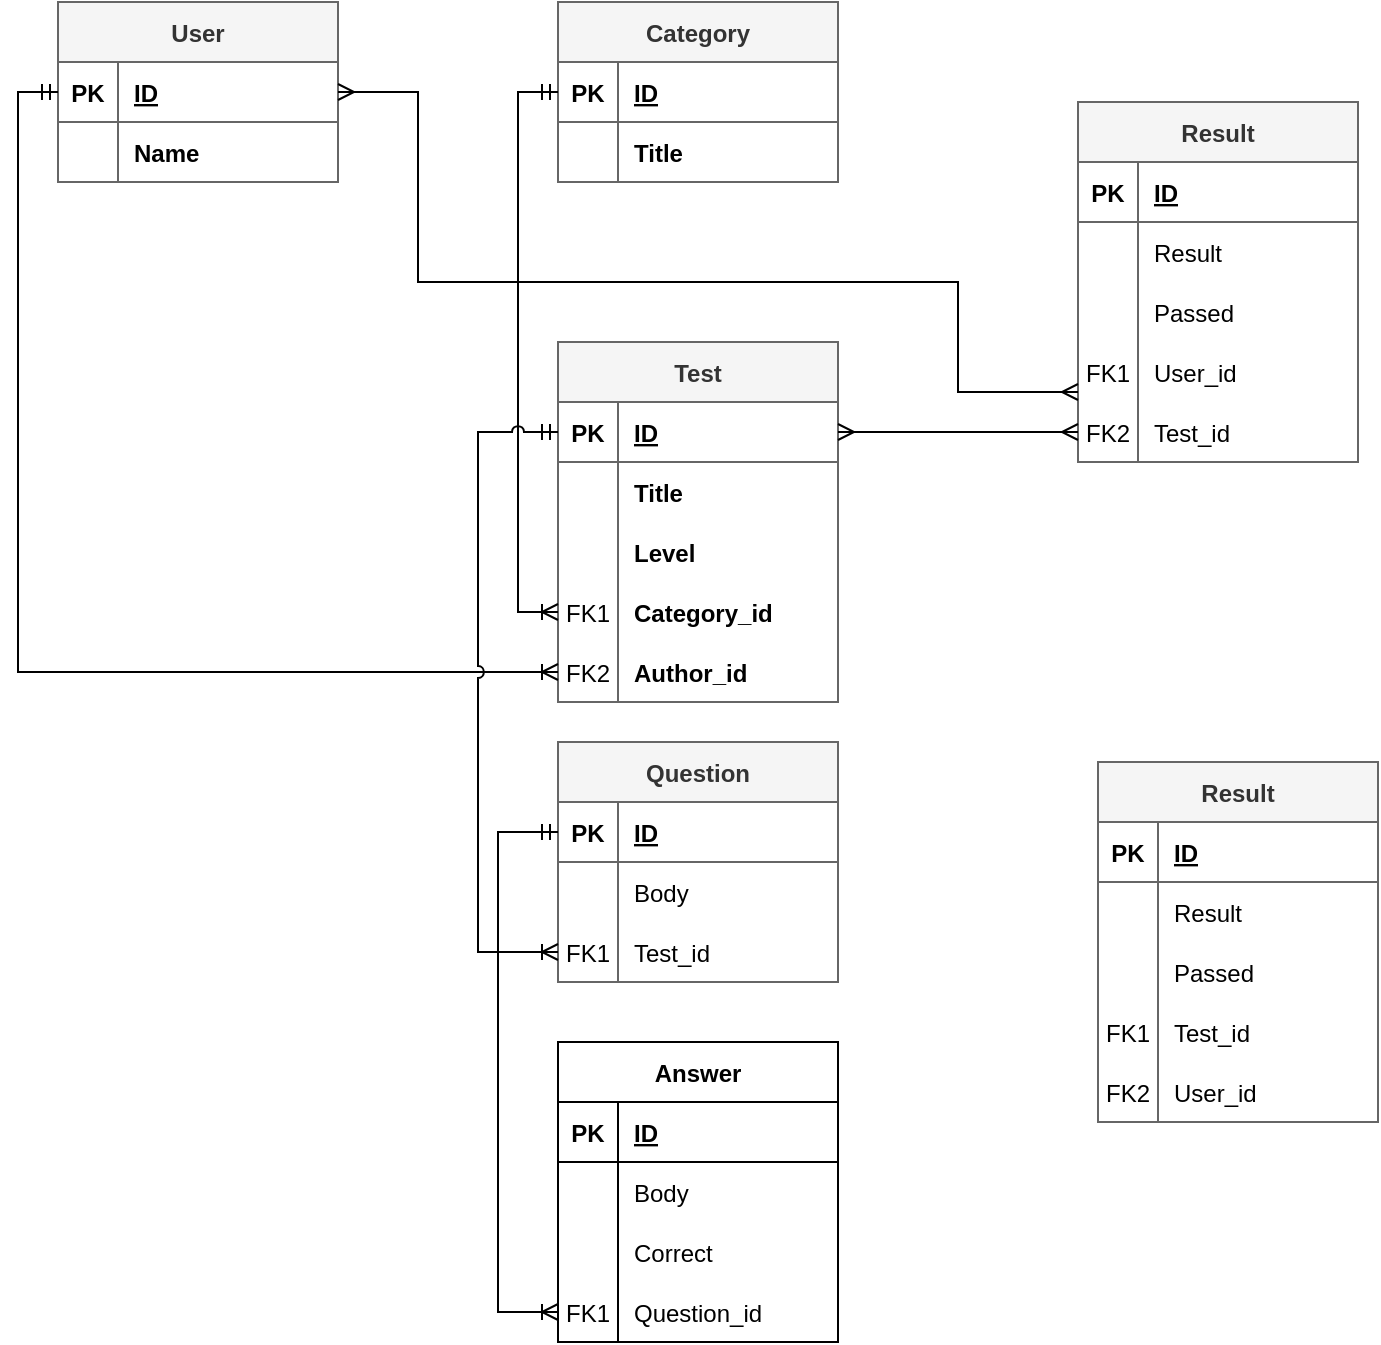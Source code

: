 <mxfile version="23.1.6" type="github">
  <diagram id="R2lEEEUBdFMjLlhIrx00" name="Page-1">
    <mxGraphModel dx="1434" dy="766" grid="1" gridSize="10" guides="1" tooltips="1" connect="1" arrows="1" fold="1" page="1" pageScale="1" pageWidth="850" pageHeight="1100" math="0" shadow="0" extFonts="Permanent Marker^https://fonts.googleapis.com/css?family=Permanent+Marker">
      <root>
        <mxCell id="0" />
        <mxCell id="1" parent="0" />
        <mxCell id="izGMqgBgH2KTSu75Xg0S-41" value="Category" style="shape=table;startSize=30;container=1;collapsible=1;childLayout=tableLayout;fixedRows=1;rowLines=0;fontStyle=1;align=center;resizeLast=1;fillColor=#f5f5f5;fontColor=#333333;strokeColor=#666666;" vertex="1" parent="1">
          <mxGeometry x="320" y="40" width="140" height="90" as="geometry" />
        </mxCell>
        <mxCell id="izGMqgBgH2KTSu75Xg0S-42" value="" style="shape=tableRow;horizontal=0;startSize=0;swimlaneHead=0;swimlaneBody=0;fillColor=none;collapsible=0;dropTarget=0;points=[[0,0.5],[1,0.5]];portConstraint=eastwest;strokeColor=inherit;top=0;left=0;right=0;bottom=1;" vertex="1" parent="izGMqgBgH2KTSu75Xg0S-41">
          <mxGeometry y="30" width="140" height="30" as="geometry" />
        </mxCell>
        <mxCell id="izGMqgBgH2KTSu75Xg0S-43" value="PK" style="shape=partialRectangle;overflow=hidden;connectable=0;fillColor=none;strokeColor=inherit;top=0;left=0;bottom=0;right=0;fontStyle=1;" vertex="1" parent="izGMqgBgH2KTSu75Xg0S-42">
          <mxGeometry width="30" height="30" as="geometry">
            <mxRectangle width="30" height="30" as="alternateBounds" />
          </mxGeometry>
        </mxCell>
        <mxCell id="izGMqgBgH2KTSu75Xg0S-44" value="ID" style="shape=partialRectangle;overflow=hidden;connectable=0;fillColor=none;align=left;strokeColor=inherit;top=0;left=0;bottom=0;right=0;spacingLeft=6;fontStyle=5;" vertex="1" parent="izGMqgBgH2KTSu75Xg0S-42">
          <mxGeometry x="30" width="110" height="30" as="geometry">
            <mxRectangle width="110" height="30" as="alternateBounds" />
          </mxGeometry>
        </mxCell>
        <mxCell id="izGMqgBgH2KTSu75Xg0S-45" value="" style="shape=tableRow;horizontal=0;startSize=0;swimlaneHead=0;swimlaneBody=0;fillColor=none;collapsible=0;dropTarget=0;points=[[0,0.5],[1,0.5]];portConstraint=eastwest;strokeColor=inherit;top=0;left=0;right=0;bottom=0;" vertex="1" parent="izGMqgBgH2KTSu75Xg0S-41">
          <mxGeometry y="60" width="140" height="30" as="geometry" />
        </mxCell>
        <mxCell id="izGMqgBgH2KTSu75Xg0S-46" value="" style="shape=partialRectangle;overflow=hidden;connectable=0;fillColor=none;strokeColor=inherit;top=0;left=0;bottom=0;right=0;" vertex="1" parent="izGMqgBgH2KTSu75Xg0S-45">
          <mxGeometry width="30" height="30" as="geometry">
            <mxRectangle width="30" height="30" as="alternateBounds" />
          </mxGeometry>
        </mxCell>
        <mxCell id="izGMqgBgH2KTSu75Xg0S-47" value="Title" style="shape=partialRectangle;overflow=hidden;connectable=0;fillColor=none;align=left;strokeColor=inherit;top=0;left=0;bottom=0;right=0;spacingLeft=6;fontStyle=1" vertex="1" parent="izGMqgBgH2KTSu75Xg0S-45">
          <mxGeometry x="30" width="110" height="30" as="geometry">
            <mxRectangle width="110" height="30" as="alternateBounds" />
          </mxGeometry>
        </mxCell>
        <mxCell id="izGMqgBgH2KTSu75Xg0S-67" value="User" style="shape=table;startSize=30;container=1;collapsible=1;childLayout=tableLayout;fixedRows=1;rowLines=0;fontStyle=1;align=center;resizeLast=1;fillColor=#f5f5f5;strokeColor=#666666;fontColor=#333333;" vertex="1" parent="1">
          <mxGeometry x="70" y="40" width="140" height="90" as="geometry" />
        </mxCell>
        <mxCell id="izGMqgBgH2KTSu75Xg0S-68" value="" style="shape=tableRow;horizontal=0;startSize=0;swimlaneHead=0;swimlaneBody=0;fillColor=none;collapsible=0;dropTarget=0;points=[[0,0.5],[1,0.5]];portConstraint=eastwest;strokeColor=inherit;top=0;left=0;right=0;bottom=1;" vertex="1" parent="izGMqgBgH2KTSu75Xg0S-67">
          <mxGeometry y="30" width="140" height="30" as="geometry" />
        </mxCell>
        <mxCell id="izGMqgBgH2KTSu75Xg0S-69" value="PK" style="shape=partialRectangle;overflow=hidden;connectable=0;fillColor=none;strokeColor=inherit;top=0;left=0;bottom=0;right=0;fontStyle=1;" vertex="1" parent="izGMqgBgH2KTSu75Xg0S-68">
          <mxGeometry width="30" height="30" as="geometry">
            <mxRectangle width="30" height="30" as="alternateBounds" />
          </mxGeometry>
        </mxCell>
        <mxCell id="izGMqgBgH2KTSu75Xg0S-70" value="ID" style="shape=partialRectangle;overflow=hidden;connectable=0;fillColor=none;align=left;strokeColor=inherit;top=0;left=0;bottom=0;right=0;spacingLeft=6;fontStyle=5;" vertex="1" parent="izGMqgBgH2KTSu75Xg0S-68">
          <mxGeometry x="30" width="110" height="30" as="geometry">
            <mxRectangle width="110" height="30" as="alternateBounds" />
          </mxGeometry>
        </mxCell>
        <mxCell id="izGMqgBgH2KTSu75Xg0S-71" value="" style="shape=tableRow;horizontal=0;startSize=0;swimlaneHead=0;swimlaneBody=0;fillColor=none;collapsible=0;dropTarget=0;points=[[0,0.5],[1,0.5]];portConstraint=eastwest;strokeColor=inherit;top=0;left=0;right=0;bottom=0;" vertex="1" parent="izGMqgBgH2KTSu75Xg0S-67">
          <mxGeometry y="60" width="140" height="30" as="geometry" />
        </mxCell>
        <mxCell id="izGMqgBgH2KTSu75Xg0S-72" value="" style="shape=partialRectangle;overflow=hidden;connectable=0;fillColor=none;strokeColor=inherit;top=0;left=0;bottom=0;right=0;" vertex="1" parent="izGMqgBgH2KTSu75Xg0S-71">
          <mxGeometry width="30" height="30" as="geometry">
            <mxRectangle width="30" height="30" as="alternateBounds" />
          </mxGeometry>
        </mxCell>
        <mxCell id="izGMqgBgH2KTSu75Xg0S-73" value="Name" style="shape=partialRectangle;overflow=hidden;connectable=0;fillColor=none;align=left;strokeColor=inherit;top=0;left=0;bottom=0;right=0;spacingLeft=6;fontStyle=1" vertex="1" parent="izGMqgBgH2KTSu75Xg0S-71">
          <mxGeometry x="30" width="110" height="30" as="geometry">
            <mxRectangle width="110" height="30" as="alternateBounds" />
          </mxGeometry>
        </mxCell>
        <mxCell id="izGMqgBgH2KTSu75Xg0S-80" value="Test" style="shape=table;startSize=30;container=1;collapsible=1;childLayout=tableLayout;fixedRows=1;rowLines=0;fontStyle=1;align=center;resizeLast=1;fillColor=#f5f5f5;fontColor=#333333;strokeColor=#666666;" vertex="1" parent="1">
          <mxGeometry x="320" y="210" width="140" height="180" as="geometry" />
        </mxCell>
        <mxCell id="izGMqgBgH2KTSu75Xg0S-81" value="" style="shape=tableRow;horizontal=0;startSize=0;swimlaneHead=0;swimlaneBody=0;fillColor=none;collapsible=0;dropTarget=0;points=[[0,0.5],[1,0.5]];portConstraint=eastwest;strokeColor=inherit;top=0;left=0;right=0;bottom=1;" vertex="1" parent="izGMqgBgH2KTSu75Xg0S-80">
          <mxGeometry y="30" width="140" height="30" as="geometry" />
        </mxCell>
        <mxCell id="izGMqgBgH2KTSu75Xg0S-82" value="PK" style="shape=partialRectangle;overflow=hidden;connectable=0;fillColor=none;strokeColor=inherit;top=0;left=0;bottom=0;right=0;fontStyle=1;" vertex="1" parent="izGMqgBgH2KTSu75Xg0S-81">
          <mxGeometry width="30" height="30" as="geometry">
            <mxRectangle width="30" height="30" as="alternateBounds" />
          </mxGeometry>
        </mxCell>
        <mxCell id="izGMqgBgH2KTSu75Xg0S-83" value="ID" style="shape=partialRectangle;overflow=hidden;connectable=0;fillColor=none;align=left;strokeColor=inherit;top=0;left=0;bottom=0;right=0;spacingLeft=6;fontStyle=5;" vertex="1" parent="izGMqgBgH2KTSu75Xg0S-81">
          <mxGeometry x="30" width="110" height="30" as="geometry">
            <mxRectangle width="110" height="30" as="alternateBounds" />
          </mxGeometry>
        </mxCell>
        <mxCell id="izGMqgBgH2KTSu75Xg0S-84" value="" style="shape=tableRow;horizontal=0;startSize=0;swimlaneHead=0;swimlaneBody=0;fillColor=none;collapsible=0;dropTarget=0;points=[[0,0.5],[1,0.5]];portConstraint=eastwest;strokeColor=inherit;top=0;left=0;right=0;bottom=0;" vertex="1" parent="izGMqgBgH2KTSu75Xg0S-80">
          <mxGeometry y="60" width="140" height="30" as="geometry" />
        </mxCell>
        <mxCell id="izGMqgBgH2KTSu75Xg0S-85" value="" style="shape=partialRectangle;overflow=hidden;connectable=0;fillColor=none;strokeColor=inherit;top=0;left=0;bottom=0;right=0;" vertex="1" parent="izGMqgBgH2KTSu75Xg0S-84">
          <mxGeometry width="30" height="30" as="geometry">
            <mxRectangle width="30" height="30" as="alternateBounds" />
          </mxGeometry>
        </mxCell>
        <mxCell id="izGMqgBgH2KTSu75Xg0S-86" value="Title" style="shape=partialRectangle;overflow=hidden;connectable=0;fillColor=none;align=left;strokeColor=inherit;top=0;left=0;bottom=0;right=0;spacingLeft=6;fontStyle=1" vertex="1" parent="izGMqgBgH2KTSu75Xg0S-84">
          <mxGeometry x="30" width="110" height="30" as="geometry">
            <mxRectangle width="110" height="30" as="alternateBounds" />
          </mxGeometry>
        </mxCell>
        <mxCell id="izGMqgBgH2KTSu75Xg0S-87" value="" style="shape=tableRow;horizontal=0;startSize=0;swimlaneHead=0;swimlaneBody=0;fillColor=none;collapsible=0;dropTarget=0;points=[[0,0.5],[1,0.5]];portConstraint=eastwest;strokeColor=inherit;top=0;left=0;right=0;bottom=0;" vertex="1" parent="izGMqgBgH2KTSu75Xg0S-80">
          <mxGeometry y="90" width="140" height="30" as="geometry" />
        </mxCell>
        <mxCell id="izGMqgBgH2KTSu75Xg0S-88" value="" style="shape=partialRectangle;overflow=hidden;connectable=0;fillColor=none;strokeColor=inherit;top=0;left=0;bottom=0;right=0;" vertex="1" parent="izGMqgBgH2KTSu75Xg0S-87">
          <mxGeometry width="30" height="30" as="geometry">
            <mxRectangle width="30" height="30" as="alternateBounds" />
          </mxGeometry>
        </mxCell>
        <mxCell id="izGMqgBgH2KTSu75Xg0S-89" value="Level" style="shape=partialRectangle;overflow=hidden;connectable=0;fillColor=none;align=left;strokeColor=inherit;top=0;left=0;bottom=0;right=0;spacingLeft=6;fontStyle=1" vertex="1" parent="izGMqgBgH2KTSu75Xg0S-87">
          <mxGeometry x="30" width="110" height="30" as="geometry">
            <mxRectangle width="110" height="30" as="alternateBounds" />
          </mxGeometry>
        </mxCell>
        <mxCell id="izGMqgBgH2KTSu75Xg0S-90" value="" style="shape=tableRow;horizontal=0;startSize=0;swimlaneHead=0;swimlaneBody=0;fillColor=none;collapsible=0;dropTarget=0;points=[[0,0.5],[1,0.5]];portConstraint=eastwest;strokeColor=inherit;top=0;left=0;right=0;bottom=0;" vertex="1" parent="izGMqgBgH2KTSu75Xg0S-80">
          <mxGeometry y="120" width="140" height="30" as="geometry" />
        </mxCell>
        <mxCell id="izGMqgBgH2KTSu75Xg0S-91" value="FK1" style="shape=partialRectangle;overflow=hidden;connectable=0;fillColor=none;strokeColor=inherit;top=0;left=0;bottom=0;right=0;" vertex="1" parent="izGMqgBgH2KTSu75Xg0S-90">
          <mxGeometry width="30" height="30" as="geometry">
            <mxRectangle width="30" height="30" as="alternateBounds" />
          </mxGeometry>
        </mxCell>
        <mxCell id="izGMqgBgH2KTSu75Xg0S-92" value="Category_id" style="shape=partialRectangle;overflow=hidden;connectable=0;fillColor=none;align=left;strokeColor=inherit;top=0;left=0;bottom=0;right=0;spacingLeft=6;fontStyle=1" vertex="1" parent="izGMqgBgH2KTSu75Xg0S-90">
          <mxGeometry x="30" width="110" height="30" as="geometry">
            <mxRectangle width="110" height="30" as="alternateBounds" />
          </mxGeometry>
        </mxCell>
        <mxCell id="izGMqgBgH2KTSu75Xg0S-93" value="" style="shape=tableRow;horizontal=0;startSize=0;swimlaneHead=0;swimlaneBody=0;fillColor=none;collapsible=0;dropTarget=0;points=[[0,0.5],[1,0.5]];portConstraint=eastwest;strokeColor=inherit;top=0;left=0;right=0;bottom=0;" vertex="1" parent="izGMqgBgH2KTSu75Xg0S-80">
          <mxGeometry y="150" width="140" height="30" as="geometry" />
        </mxCell>
        <mxCell id="izGMqgBgH2KTSu75Xg0S-94" value="FK2" style="shape=partialRectangle;overflow=hidden;connectable=0;fillColor=none;strokeColor=inherit;top=0;left=0;bottom=0;right=0;" vertex="1" parent="izGMqgBgH2KTSu75Xg0S-93">
          <mxGeometry width="30" height="30" as="geometry">
            <mxRectangle width="30" height="30" as="alternateBounds" />
          </mxGeometry>
        </mxCell>
        <mxCell id="izGMqgBgH2KTSu75Xg0S-95" value="Author_id" style="shape=partialRectangle;overflow=hidden;connectable=0;fillColor=none;align=left;strokeColor=inherit;top=0;left=0;bottom=0;right=0;spacingLeft=6;fontStyle=1" vertex="1" parent="izGMqgBgH2KTSu75Xg0S-93">
          <mxGeometry x="30" width="110" height="30" as="geometry">
            <mxRectangle width="110" height="30" as="alternateBounds" />
          </mxGeometry>
        </mxCell>
        <mxCell id="izGMqgBgH2KTSu75Xg0S-102" value="Question" style="shape=table;startSize=30;container=1;collapsible=1;childLayout=tableLayout;fixedRows=1;rowLines=0;fontStyle=1;align=center;resizeLast=1;fillColor=#f5f5f5;fontColor=#333333;strokeColor=#666666;" vertex="1" parent="1">
          <mxGeometry x="320" y="410" width="140" height="120" as="geometry" />
        </mxCell>
        <mxCell id="izGMqgBgH2KTSu75Xg0S-103" value="" style="shape=tableRow;horizontal=0;startSize=0;swimlaneHead=0;swimlaneBody=0;fillColor=none;collapsible=0;dropTarget=0;points=[[0,0.5],[1,0.5]];portConstraint=eastwest;strokeColor=inherit;top=0;left=0;right=0;bottom=1;" vertex="1" parent="izGMqgBgH2KTSu75Xg0S-102">
          <mxGeometry y="30" width="140" height="30" as="geometry" />
        </mxCell>
        <mxCell id="izGMqgBgH2KTSu75Xg0S-104" value="PK" style="shape=partialRectangle;overflow=hidden;connectable=0;fillColor=none;strokeColor=inherit;top=0;left=0;bottom=0;right=0;fontStyle=1;" vertex="1" parent="izGMqgBgH2KTSu75Xg0S-103">
          <mxGeometry width="30" height="30" as="geometry">
            <mxRectangle width="30" height="30" as="alternateBounds" />
          </mxGeometry>
        </mxCell>
        <mxCell id="izGMqgBgH2KTSu75Xg0S-105" value="ID" style="shape=partialRectangle;overflow=hidden;connectable=0;fillColor=none;align=left;strokeColor=inherit;top=0;left=0;bottom=0;right=0;spacingLeft=6;fontStyle=5;" vertex="1" parent="izGMqgBgH2KTSu75Xg0S-103">
          <mxGeometry x="30" width="110" height="30" as="geometry">
            <mxRectangle width="110" height="30" as="alternateBounds" />
          </mxGeometry>
        </mxCell>
        <mxCell id="izGMqgBgH2KTSu75Xg0S-106" value="" style="shape=tableRow;horizontal=0;startSize=0;swimlaneHead=0;swimlaneBody=0;fillColor=none;collapsible=0;dropTarget=0;points=[[0,0.5],[1,0.5]];portConstraint=eastwest;strokeColor=inherit;top=0;left=0;right=0;bottom=0;" vertex="1" parent="izGMqgBgH2KTSu75Xg0S-102">
          <mxGeometry y="60" width="140" height="30" as="geometry" />
        </mxCell>
        <mxCell id="izGMqgBgH2KTSu75Xg0S-107" value="" style="shape=partialRectangle;overflow=hidden;connectable=0;fillColor=none;strokeColor=inherit;top=0;left=0;bottom=0;right=0;" vertex="1" parent="izGMqgBgH2KTSu75Xg0S-106">
          <mxGeometry width="30" height="30" as="geometry">
            <mxRectangle width="30" height="30" as="alternateBounds" />
          </mxGeometry>
        </mxCell>
        <mxCell id="izGMqgBgH2KTSu75Xg0S-108" value="Body" style="shape=partialRectangle;overflow=hidden;connectable=0;fillColor=none;align=left;strokeColor=inherit;top=0;left=0;bottom=0;right=0;spacingLeft=6;" vertex="1" parent="izGMqgBgH2KTSu75Xg0S-106">
          <mxGeometry x="30" width="110" height="30" as="geometry">
            <mxRectangle width="110" height="30" as="alternateBounds" />
          </mxGeometry>
        </mxCell>
        <mxCell id="izGMqgBgH2KTSu75Xg0S-109" value="" style="shape=tableRow;horizontal=0;startSize=0;swimlaneHead=0;swimlaneBody=0;fillColor=none;collapsible=0;dropTarget=0;points=[[0,0.5],[1,0.5]];portConstraint=eastwest;strokeColor=inherit;top=0;left=0;right=0;bottom=0;" vertex="1" parent="izGMqgBgH2KTSu75Xg0S-102">
          <mxGeometry y="90" width="140" height="30" as="geometry" />
        </mxCell>
        <mxCell id="izGMqgBgH2KTSu75Xg0S-110" value="FK1" style="shape=partialRectangle;overflow=hidden;connectable=0;fillColor=none;strokeColor=inherit;top=0;left=0;bottom=0;right=0;" vertex="1" parent="izGMqgBgH2KTSu75Xg0S-109">
          <mxGeometry width="30" height="30" as="geometry">
            <mxRectangle width="30" height="30" as="alternateBounds" />
          </mxGeometry>
        </mxCell>
        <mxCell id="izGMqgBgH2KTSu75Xg0S-111" value="Test_id" style="shape=partialRectangle;overflow=hidden;connectable=0;fillColor=none;align=left;strokeColor=inherit;top=0;left=0;bottom=0;right=0;spacingLeft=6;" vertex="1" parent="izGMqgBgH2KTSu75Xg0S-109">
          <mxGeometry x="30" width="110" height="30" as="geometry">
            <mxRectangle width="110" height="30" as="alternateBounds" />
          </mxGeometry>
        </mxCell>
        <mxCell id="izGMqgBgH2KTSu75Xg0S-118" value="Answer" style="shape=table;startSize=30;container=1;collapsible=1;childLayout=tableLayout;fixedRows=1;rowLines=0;fontStyle=1;align=center;resizeLast=1;" vertex="1" parent="1">
          <mxGeometry x="320" y="560" width="140" height="150" as="geometry" />
        </mxCell>
        <mxCell id="izGMqgBgH2KTSu75Xg0S-119" value="" style="shape=tableRow;horizontal=0;startSize=0;swimlaneHead=0;swimlaneBody=0;fillColor=none;collapsible=0;dropTarget=0;points=[[0,0.5],[1,0.5]];portConstraint=eastwest;strokeColor=inherit;top=0;left=0;right=0;bottom=1;" vertex="1" parent="izGMqgBgH2KTSu75Xg0S-118">
          <mxGeometry y="30" width="140" height="30" as="geometry" />
        </mxCell>
        <mxCell id="izGMqgBgH2KTSu75Xg0S-120" value="PK" style="shape=partialRectangle;overflow=hidden;connectable=0;fillColor=none;strokeColor=inherit;top=0;left=0;bottom=0;right=0;fontStyle=1;" vertex="1" parent="izGMqgBgH2KTSu75Xg0S-119">
          <mxGeometry width="30" height="30" as="geometry">
            <mxRectangle width="30" height="30" as="alternateBounds" />
          </mxGeometry>
        </mxCell>
        <mxCell id="izGMqgBgH2KTSu75Xg0S-121" value="ID" style="shape=partialRectangle;overflow=hidden;connectable=0;fillColor=none;align=left;strokeColor=inherit;top=0;left=0;bottom=0;right=0;spacingLeft=6;fontStyle=5;" vertex="1" parent="izGMqgBgH2KTSu75Xg0S-119">
          <mxGeometry x="30" width="110" height="30" as="geometry">
            <mxRectangle width="110" height="30" as="alternateBounds" />
          </mxGeometry>
        </mxCell>
        <mxCell id="izGMqgBgH2KTSu75Xg0S-122" value="" style="shape=tableRow;horizontal=0;startSize=0;swimlaneHead=0;swimlaneBody=0;fillColor=none;collapsible=0;dropTarget=0;points=[[0,0.5],[1,0.5]];portConstraint=eastwest;strokeColor=inherit;top=0;left=0;right=0;bottom=0;" vertex="1" parent="izGMqgBgH2KTSu75Xg0S-118">
          <mxGeometry y="60" width="140" height="30" as="geometry" />
        </mxCell>
        <mxCell id="izGMqgBgH2KTSu75Xg0S-123" value="" style="shape=partialRectangle;overflow=hidden;connectable=0;fillColor=none;strokeColor=inherit;top=0;left=0;bottom=0;right=0;" vertex="1" parent="izGMqgBgH2KTSu75Xg0S-122">
          <mxGeometry width="30" height="30" as="geometry">
            <mxRectangle width="30" height="30" as="alternateBounds" />
          </mxGeometry>
        </mxCell>
        <mxCell id="izGMqgBgH2KTSu75Xg0S-124" value="Body" style="shape=partialRectangle;overflow=hidden;connectable=0;fillColor=none;align=left;strokeColor=inherit;top=0;left=0;bottom=0;right=0;spacingLeft=6;" vertex="1" parent="izGMqgBgH2KTSu75Xg0S-122">
          <mxGeometry x="30" width="110" height="30" as="geometry">
            <mxRectangle width="110" height="30" as="alternateBounds" />
          </mxGeometry>
        </mxCell>
        <mxCell id="izGMqgBgH2KTSu75Xg0S-125" value="" style="shape=tableRow;horizontal=0;startSize=0;swimlaneHead=0;swimlaneBody=0;fillColor=none;collapsible=0;dropTarget=0;points=[[0,0.5],[1,0.5]];portConstraint=eastwest;strokeColor=inherit;top=0;left=0;right=0;bottom=0;" vertex="1" parent="izGMqgBgH2KTSu75Xg0S-118">
          <mxGeometry y="90" width="140" height="30" as="geometry" />
        </mxCell>
        <mxCell id="izGMqgBgH2KTSu75Xg0S-126" value="" style="shape=partialRectangle;overflow=hidden;connectable=0;fillColor=none;strokeColor=inherit;top=0;left=0;bottom=0;right=0;" vertex="1" parent="izGMqgBgH2KTSu75Xg0S-125">
          <mxGeometry width="30" height="30" as="geometry">
            <mxRectangle width="30" height="30" as="alternateBounds" />
          </mxGeometry>
        </mxCell>
        <mxCell id="izGMqgBgH2KTSu75Xg0S-127" value="Correct" style="shape=partialRectangle;overflow=hidden;connectable=0;fillColor=none;align=left;strokeColor=inherit;top=0;left=0;bottom=0;right=0;spacingLeft=6;" vertex="1" parent="izGMqgBgH2KTSu75Xg0S-125">
          <mxGeometry x="30" width="110" height="30" as="geometry">
            <mxRectangle width="110" height="30" as="alternateBounds" />
          </mxGeometry>
        </mxCell>
        <mxCell id="izGMqgBgH2KTSu75Xg0S-128" value="" style="shape=tableRow;horizontal=0;startSize=0;swimlaneHead=0;swimlaneBody=0;fillColor=none;collapsible=0;dropTarget=0;points=[[0,0.5],[1,0.5]];portConstraint=eastwest;strokeColor=inherit;top=0;left=0;right=0;bottom=0;" vertex="1" parent="izGMqgBgH2KTSu75Xg0S-118">
          <mxGeometry y="120" width="140" height="30" as="geometry" />
        </mxCell>
        <mxCell id="izGMqgBgH2KTSu75Xg0S-129" value="FK1" style="shape=partialRectangle;overflow=hidden;connectable=0;fillColor=none;strokeColor=inherit;top=0;left=0;bottom=0;right=0;" vertex="1" parent="izGMqgBgH2KTSu75Xg0S-128">
          <mxGeometry width="30" height="30" as="geometry">
            <mxRectangle width="30" height="30" as="alternateBounds" />
          </mxGeometry>
        </mxCell>
        <mxCell id="izGMqgBgH2KTSu75Xg0S-130" value="Question_id" style="shape=partialRectangle;overflow=hidden;connectable=0;fillColor=none;align=left;strokeColor=inherit;top=0;left=0;bottom=0;right=0;spacingLeft=6;" vertex="1" parent="izGMqgBgH2KTSu75Xg0S-128">
          <mxGeometry x="30" width="110" height="30" as="geometry">
            <mxRectangle width="110" height="30" as="alternateBounds" />
          </mxGeometry>
        </mxCell>
        <mxCell id="izGMqgBgH2KTSu75Xg0S-137" value="Result" style="shape=table;startSize=30;container=1;collapsible=1;childLayout=tableLayout;fixedRows=1;rowLines=0;fontStyle=1;align=center;resizeLast=1;fillColor=#f5f5f5;fontColor=#333333;strokeColor=#666666;" vertex="1" parent="1">
          <mxGeometry x="580" y="90" width="140" height="180" as="geometry" />
        </mxCell>
        <mxCell id="izGMqgBgH2KTSu75Xg0S-138" value="" style="shape=tableRow;horizontal=0;startSize=0;swimlaneHead=0;swimlaneBody=0;fillColor=none;collapsible=0;dropTarget=0;points=[[0,0.5],[1,0.5]];portConstraint=eastwest;strokeColor=inherit;top=0;left=0;right=0;bottom=1;" vertex="1" parent="izGMqgBgH2KTSu75Xg0S-137">
          <mxGeometry y="30" width="140" height="30" as="geometry" />
        </mxCell>
        <mxCell id="izGMqgBgH2KTSu75Xg0S-139" value="PK" style="shape=partialRectangle;overflow=hidden;connectable=0;fillColor=none;strokeColor=inherit;top=0;left=0;bottom=0;right=0;fontStyle=1;" vertex="1" parent="izGMqgBgH2KTSu75Xg0S-138">
          <mxGeometry width="30" height="30" as="geometry">
            <mxRectangle width="30" height="30" as="alternateBounds" />
          </mxGeometry>
        </mxCell>
        <mxCell id="izGMqgBgH2KTSu75Xg0S-140" value="ID" style="shape=partialRectangle;overflow=hidden;connectable=0;fillColor=none;align=left;strokeColor=inherit;top=0;left=0;bottom=0;right=0;spacingLeft=6;fontStyle=5;" vertex="1" parent="izGMqgBgH2KTSu75Xg0S-138">
          <mxGeometry x="30" width="110" height="30" as="geometry">
            <mxRectangle width="110" height="30" as="alternateBounds" />
          </mxGeometry>
        </mxCell>
        <mxCell id="izGMqgBgH2KTSu75Xg0S-141" value="" style="shape=tableRow;horizontal=0;startSize=0;swimlaneHead=0;swimlaneBody=0;fillColor=none;collapsible=0;dropTarget=0;points=[[0,0.5],[1,0.5]];portConstraint=eastwest;strokeColor=inherit;top=0;left=0;right=0;bottom=0;" vertex="1" parent="izGMqgBgH2KTSu75Xg0S-137">
          <mxGeometry y="60" width="140" height="30" as="geometry" />
        </mxCell>
        <mxCell id="izGMqgBgH2KTSu75Xg0S-142" value="" style="shape=partialRectangle;overflow=hidden;connectable=0;fillColor=none;strokeColor=inherit;top=0;left=0;bottom=0;right=0;" vertex="1" parent="izGMqgBgH2KTSu75Xg0S-141">
          <mxGeometry width="30" height="30" as="geometry">
            <mxRectangle width="30" height="30" as="alternateBounds" />
          </mxGeometry>
        </mxCell>
        <mxCell id="izGMqgBgH2KTSu75Xg0S-143" value="Result" style="shape=partialRectangle;overflow=hidden;connectable=0;fillColor=none;align=left;strokeColor=inherit;top=0;left=0;bottom=0;right=0;spacingLeft=6;" vertex="1" parent="izGMqgBgH2KTSu75Xg0S-141">
          <mxGeometry x="30" width="110" height="30" as="geometry">
            <mxRectangle width="110" height="30" as="alternateBounds" />
          </mxGeometry>
        </mxCell>
        <mxCell id="izGMqgBgH2KTSu75Xg0S-144" value="" style="shape=tableRow;horizontal=0;startSize=0;swimlaneHead=0;swimlaneBody=0;fillColor=none;collapsible=0;dropTarget=0;points=[[0,0.5],[1,0.5]];portConstraint=eastwest;strokeColor=inherit;top=0;left=0;right=0;bottom=0;" vertex="1" parent="izGMqgBgH2KTSu75Xg0S-137">
          <mxGeometry y="90" width="140" height="30" as="geometry" />
        </mxCell>
        <mxCell id="izGMqgBgH2KTSu75Xg0S-145" value="" style="shape=partialRectangle;overflow=hidden;connectable=0;fillColor=none;strokeColor=inherit;top=0;left=0;bottom=0;right=0;" vertex="1" parent="izGMqgBgH2KTSu75Xg0S-144">
          <mxGeometry width="30" height="30" as="geometry">
            <mxRectangle width="30" height="30" as="alternateBounds" />
          </mxGeometry>
        </mxCell>
        <mxCell id="izGMqgBgH2KTSu75Xg0S-146" value="Passed" style="shape=partialRectangle;overflow=hidden;connectable=0;fillColor=none;align=left;strokeColor=inherit;top=0;left=0;bottom=0;right=0;spacingLeft=6;" vertex="1" parent="izGMqgBgH2KTSu75Xg0S-144">
          <mxGeometry x="30" width="110" height="30" as="geometry">
            <mxRectangle width="110" height="30" as="alternateBounds" />
          </mxGeometry>
        </mxCell>
        <mxCell id="izGMqgBgH2KTSu75Xg0S-147" value="" style="shape=tableRow;horizontal=0;startSize=0;swimlaneHead=0;swimlaneBody=0;fillColor=none;collapsible=0;dropTarget=0;points=[[0,0.5],[1,0.5]];portConstraint=eastwest;strokeColor=inherit;top=0;left=0;right=0;bottom=0;" vertex="1" parent="izGMqgBgH2KTSu75Xg0S-137">
          <mxGeometry y="120" width="140" height="30" as="geometry" />
        </mxCell>
        <mxCell id="izGMqgBgH2KTSu75Xg0S-148" value="FK1" style="shape=partialRectangle;overflow=hidden;connectable=0;fillColor=none;strokeColor=inherit;top=0;left=0;bottom=0;right=0;" vertex="1" parent="izGMqgBgH2KTSu75Xg0S-147">
          <mxGeometry width="30" height="30" as="geometry">
            <mxRectangle width="30" height="30" as="alternateBounds" />
          </mxGeometry>
        </mxCell>
        <mxCell id="izGMqgBgH2KTSu75Xg0S-149" value="User_id" style="shape=partialRectangle;overflow=hidden;connectable=0;fillColor=none;align=left;strokeColor=inherit;top=0;left=0;bottom=0;right=0;spacingLeft=6;" vertex="1" parent="izGMqgBgH2KTSu75Xg0S-147">
          <mxGeometry x="30" width="110" height="30" as="geometry">
            <mxRectangle width="110" height="30" as="alternateBounds" />
          </mxGeometry>
        </mxCell>
        <mxCell id="izGMqgBgH2KTSu75Xg0S-150" value="" style="shape=tableRow;horizontal=0;startSize=0;swimlaneHead=0;swimlaneBody=0;fillColor=none;collapsible=0;dropTarget=0;points=[[0,0.5],[1,0.5]];portConstraint=eastwest;strokeColor=inherit;top=0;left=0;right=0;bottom=0;" vertex="1" parent="izGMqgBgH2KTSu75Xg0S-137">
          <mxGeometry y="150" width="140" height="30" as="geometry" />
        </mxCell>
        <mxCell id="izGMqgBgH2KTSu75Xg0S-151" value="FK2" style="shape=partialRectangle;overflow=hidden;connectable=0;fillColor=none;strokeColor=inherit;top=0;left=0;bottom=0;right=0;" vertex="1" parent="izGMqgBgH2KTSu75Xg0S-150">
          <mxGeometry width="30" height="30" as="geometry">
            <mxRectangle width="30" height="30" as="alternateBounds" />
          </mxGeometry>
        </mxCell>
        <mxCell id="izGMqgBgH2KTSu75Xg0S-152" value="Test_id" style="shape=partialRectangle;overflow=hidden;connectable=0;fillColor=none;align=left;strokeColor=inherit;top=0;left=0;bottom=0;right=0;spacingLeft=6;" vertex="1" parent="izGMqgBgH2KTSu75Xg0S-150">
          <mxGeometry x="30" width="110" height="30" as="geometry">
            <mxRectangle width="110" height="30" as="alternateBounds" />
          </mxGeometry>
        </mxCell>
        <mxCell id="izGMqgBgH2KTSu75Xg0S-174" style="edgeStyle=orthogonalEdgeStyle;rounded=0;orthogonalLoop=1;jettySize=auto;html=1;exitX=0;exitY=0.5;exitDx=0;exitDy=0;entryX=0;entryY=0.5;entryDx=0;entryDy=0;startArrow=ERmandOne;startFill=0;endArrow=ERoneToMany;endFill=0;" edge="1" parent="1" source="izGMqgBgH2KTSu75Xg0S-42" target="izGMqgBgH2KTSu75Xg0S-90">
          <mxGeometry relative="1" as="geometry" />
        </mxCell>
        <mxCell id="izGMqgBgH2KTSu75Xg0S-176" style="edgeStyle=orthogonalEdgeStyle;rounded=0;orthogonalLoop=1;jettySize=auto;html=1;exitX=0;exitY=0.5;exitDx=0;exitDy=0;entryX=0;entryY=0.5;entryDx=0;entryDy=0;startArrow=ERmandOne;startFill=0;endArrow=ERoneToMany;endFill=0;" edge="1" parent="1" source="izGMqgBgH2KTSu75Xg0S-68" target="izGMqgBgH2KTSu75Xg0S-93">
          <mxGeometry relative="1" as="geometry" />
        </mxCell>
        <mxCell id="izGMqgBgH2KTSu75Xg0S-178" style="edgeStyle=orthogonalEdgeStyle;rounded=0;orthogonalLoop=1;jettySize=auto;html=1;exitX=0;exitY=0.5;exitDx=0;exitDy=0;entryX=0;entryY=0.5;entryDx=0;entryDy=0;startArrow=ERmandOne;startFill=0;endArrow=ERoneToMany;endFill=0;jumpStyle=arc;" edge="1" parent="1" source="izGMqgBgH2KTSu75Xg0S-81" target="izGMqgBgH2KTSu75Xg0S-109">
          <mxGeometry relative="1" as="geometry">
            <Array as="points">
              <mxPoint x="280" y="255" />
              <mxPoint x="280" y="515" />
            </Array>
          </mxGeometry>
        </mxCell>
        <mxCell id="izGMqgBgH2KTSu75Xg0S-179" style="edgeStyle=orthogonalEdgeStyle;rounded=0;orthogonalLoop=1;jettySize=auto;html=1;exitX=0;exitY=0.5;exitDx=0;exitDy=0;entryX=0;entryY=0.5;entryDx=0;entryDy=0;startArrow=ERmandOne;startFill=0;endArrow=ERoneToMany;endFill=0;" edge="1" parent="1" source="izGMqgBgH2KTSu75Xg0S-103" target="izGMqgBgH2KTSu75Xg0S-128">
          <mxGeometry relative="1" as="geometry">
            <Array as="points">
              <mxPoint x="290" y="455" />
              <mxPoint x="290" y="695" />
            </Array>
          </mxGeometry>
        </mxCell>
        <mxCell id="izGMqgBgH2KTSu75Xg0S-187" value="Result" style="shape=table;startSize=30;container=1;collapsible=1;childLayout=tableLayout;fixedRows=1;rowLines=0;fontStyle=1;align=center;resizeLast=1;fillColor=#f5f5f5;fontColor=#333333;strokeColor=#666666;" vertex="1" parent="1">
          <mxGeometry x="590" y="420" width="140" height="180" as="geometry" />
        </mxCell>
        <mxCell id="izGMqgBgH2KTSu75Xg0S-188" value="" style="shape=tableRow;horizontal=0;startSize=0;swimlaneHead=0;swimlaneBody=0;fillColor=none;collapsible=0;dropTarget=0;points=[[0,0.5],[1,0.5]];portConstraint=eastwest;strokeColor=inherit;top=0;left=0;right=0;bottom=1;" vertex="1" parent="izGMqgBgH2KTSu75Xg0S-187">
          <mxGeometry y="30" width="140" height="30" as="geometry" />
        </mxCell>
        <mxCell id="izGMqgBgH2KTSu75Xg0S-189" value="PK" style="shape=partialRectangle;overflow=hidden;connectable=0;fillColor=none;strokeColor=inherit;top=0;left=0;bottom=0;right=0;fontStyle=1;" vertex="1" parent="izGMqgBgH2KTSu75Xg0S-188">
          <mxGeometry width="30" height="30" as="geometry">
            <mxRectangle width="30" height="30" as="alternateBounds" />
          </mxGeometry>
        </mxCell>
        <mxCell id="izGMqgBgH2KTSu75Xg0S-190" value="ID" style="shape=partialRectangle;overflow=hidden;connectable=0;fillColor=none;align=left;strokeColor=inherit;top=0;left=0;bottom=0;right=0;spacingLeft=6;fontStyle=5;" vertex="1" parent="izGMqgBgH2KTSu75Xg0S-188">
          <mxGeometry x="30" width="110" height="30" as="geometry">
            <mxRectangle width="110" height="30" as="alternateBounds" />
          </mxGeometry>
        </mxCell>
        <mxCell id="izGMqgBgH2KTSu75Xg0S-191" value="" style="shape=tableRow;horizontal=0;startSize=0;swimlaneHead=0;swimlaneBody=0;fillColor=none;collapsible=0;dropTarget=0;points=[[0,0.5],[1,0.5]];portConstraint=eastwest;strokeColor=inherit;top=0;left=0;right=0;bottom=0;" vertex="1" parent="izGMqgBgH2KTSu75Xg0S-187">
          <mxGeometry y="60" width="140" height="30" as="geometry" />
        </mxCell>
        <mxCell id="izGMqgBgH2KTSu75Xg0S-192" value="" style="shape=partialRectangle;overflow=hidden;connectable=0;fillColor=none;strokeColor=inherit;top=0;left=0;bottom=0;right=0;" vertex="1" parent="izGMqgBgH2KTSu75Xg0S-191">
          <mxGeometry width="30" height="30" as="geometry">
            <mxRectangle width="30" height="30" as="alternateBounds" />
          </mxGeometry>
        </mxCell>
        <mxCell id="izGMqgBgH2KTSu75Xg0S-193" value="Result" style="shape=partialRectangle;overflow=hidden;connectable=0;fillColor=none;align=left;strokeColor=inherit;top=0;left=0;bottom=0;right=0;spacingLeft=6;" vertex="1" parent="izGMqgBgH2KTSu75Xg0S-191">
          <mxGeometry x="30" width="110" height="30" as="geometry">
            <mxRectangle width="110" height="30" as="alternateBounds" />
          </mxGeometry>
        </mxCell>
        <mxCell id="izGMqgBgH2KTSu75Xg0S-194" value="" style="shape=tableRow;horizontal=0;startSize=0;swimlaneHead=0;swimlaneBody=0;fillColor=none;collapsible=0;dropTarget=0;points=[[0,0.5],[1,0.5]];portConstraint=eastwest;strokeColor=inherit;top=0;left=0;right=0;bottom=0;" vertex="1" parent="izGMqgBgH2KTSu75Xg0S-187">
          <mxGeometry y="90" width="140" height="30" as="geometry" />
        </mxCell>
        <mxCell id="izGMqgBgH2KTSu75Xg0S-195" value="" style="shape=partialRectangle;overflow=hidden;connectable=0;fillColor=none;strokeColor=inherit;top=0;left=0;bottom=0;right=0;" vertex="1" parent="izGMqgBgH2KTSu75Xg0S-194">
          <mxGeometry width="30" height="30" as="geometry">
            <mxRectangle width="30" height="30" as="alternateBounds" />
          </mxGeometry>
        </mxCell>
        <mxCell id="izGMqgBgH2KTSu75Xg0S-196" value="Passed" style="shape=partialRectangle;overflow=hidden;connectable=0;fillColor=none;align=left;strokeColor=inherit;top=0;left=0;bottom=0;right=0;spacingLeft=6;" vertex="1" parent="izGMqgBgH2KTSu75Xg0S-194">
          <mxGeometry x="30" width="110" height="30" as="geometry">
            <mxRectangle width="110" height="30" as="alternateBounds" />
          </mxGeometry>
        </mxCell>
        <mxCell id="izGMqgBgH2KTSu75Xg0S-197" value="" style="shape=tableRow;horizontal=0;startSize=0;swimlaneHead=0;swimlaneBody=0;fillColor=none;collapsible=0;dropTarget=0;points=[[0,0.5],[1,0.5]];portConstraint=eastwest;strokeColor=inherit;top=0;left=0;right=0;bottom=0;" vertex="1" parent="izGMqgBgH2KTSu75Xg0S-187">
          <mxGeometry y="120" width="140" height="30" as="geometry" />
        </mxCell>
        <mxCell id="izGMqgBgH2KTSu75Xg0S-198" value="FK1" style="shape=partialRectangle;overflow=hidden;connectable=0;fillColor=none;strokeColor=inherit;top=0;left=0;bottom=0;right=0;" vertex="1" parent="izGMqgBgH2KTSu75Xg0S-197">
          <mxGeometry width="30" height="30" as="geometry">
            <mxRectangle width="30" height="30" as="alternateBounds" />
          </mxGeometry>
        </mxCell>
        <mxCell id="izGMqgBgH2KTSu75Xg0S-199" value="Test_id" style="shape=partialRectangle;overflow=hidden;connectable=0;fillColor=none;align=left;strokeColor=inherit;top=0;left=0;bottom=0;right=0;spacingLeft=6;" vertex="1" parent="izGMqgBgH2KTSu75Xg0S-197">
          <mxGeometry x="30" width="110" height="30" as="geometry">
            <mxRectangle width="110" height="30" as="alternateBounds" />
          </mxGeometry>
        </mxCell>
        <mxCell id="izGMqgBgH2KTSu75Xg0S-200" value="" style="shape=tableRow;horizontal=0;startSize=0;swimlaneHead=0;swimlaneBody=0;fillColor=none;collapsible=0;dropTarget=0;points=[[0,0.5],[1,0.5]];portConstraint=eastwest;strokeColor=inherit;top=0;left=0;right=0;bottom=0;" vertex="1" parent="izGMqgBgH2KTSu75Xg0S-187">
          <mxGeometry y="150" width="140" height="30" as="geometry" />
        </mxCell>
        <mxCell id="izGMqgBgH2KTSu75Xg0S-201" value="FK2" style="shape=partialRectangle;overflow=hidden;connectable=0;fillColor=none;strokeColor=inherit;top=0;left=0;bottom=0;right=0;" vertex="1" parent="izGMqgBgH2KTSu75Xg0S-200">
          <mxGeometry width="30" height="30" as="geometry">
            <mxRectangle width="30" height="30" as="alternateBounds" />
          </mxGeometry>
        </mxCell>
        <mxCell id="izGMqgBgH2KTSu75Xg0S-202" value="User_id" style="shape=partialRectangle;overflow=hidden;connectable=0;fillColor=none;align=left;strokeColor=inherit;top=0;left=0;bottom=0;right=0;spacingLeft=6;" vertex="1" parent="izGMqgBgH2KTSu75Xg0S-200">
          <mxGeometry x="30" width="110" height="30" as="geometry">
            <mxRectangle width="110" height="30" as="alternateBounds" />
          </mxGeometry>
        </mxCell>
        <mxCell id="izGMqgBgH2KTSu75Xg0S-203" style="edgeStyle=orthogonalEdgeStyle;rounded=0;orthogonalLoop=1;jettySize=auto;html=1;exitX=1;exitY=0.5;exitDx=0;exitDy=0;startArrow=ERmany;startFill=0;endArrow=ERmany;endFill=0;" edge="1" parent="1" source="izGMqgBgH2KTSu75Xg0S-68" target="izGMqgBgH2KTSu75Xg0S-147">
          <mxGeometry relative="1" as="geometry">
            <Array as="points">
              <mxPoint x="250" y="85" />
              <mxPoint x="250" y="180" />
              <mxPoint x="520" y="180" />
              <mxPoint x="520" y="235" />
            </Array>
          </mxGeometry>
        </mxCell>
        <mxCell id="izGMqgBgH2KTSu75Xg0S-204" style="edgeStyle=orthogonalEdgeStyle;rounded=0;orthogonalLoop=1;jettySize=auto;html=1;exitX=0;exitY=0.5;exitDx=0;exitDy=0;entryX=1;entryY=0.5;entryDx=0;entryDy=0;startArrow=ERmany;startFill=0;endArrow=ERmany;endFill=0;" edge="1" parent="1" source="izGMqgBgH2KTSu75Xg0S-150" target="izGMqgBgH2KTSu75Xg0S-81">
          <mxGeometry relative="1" as="geometry" />
        </mxCell>
      </root>
    </mxGraphModel>
  </diagram>
</mxfile>
